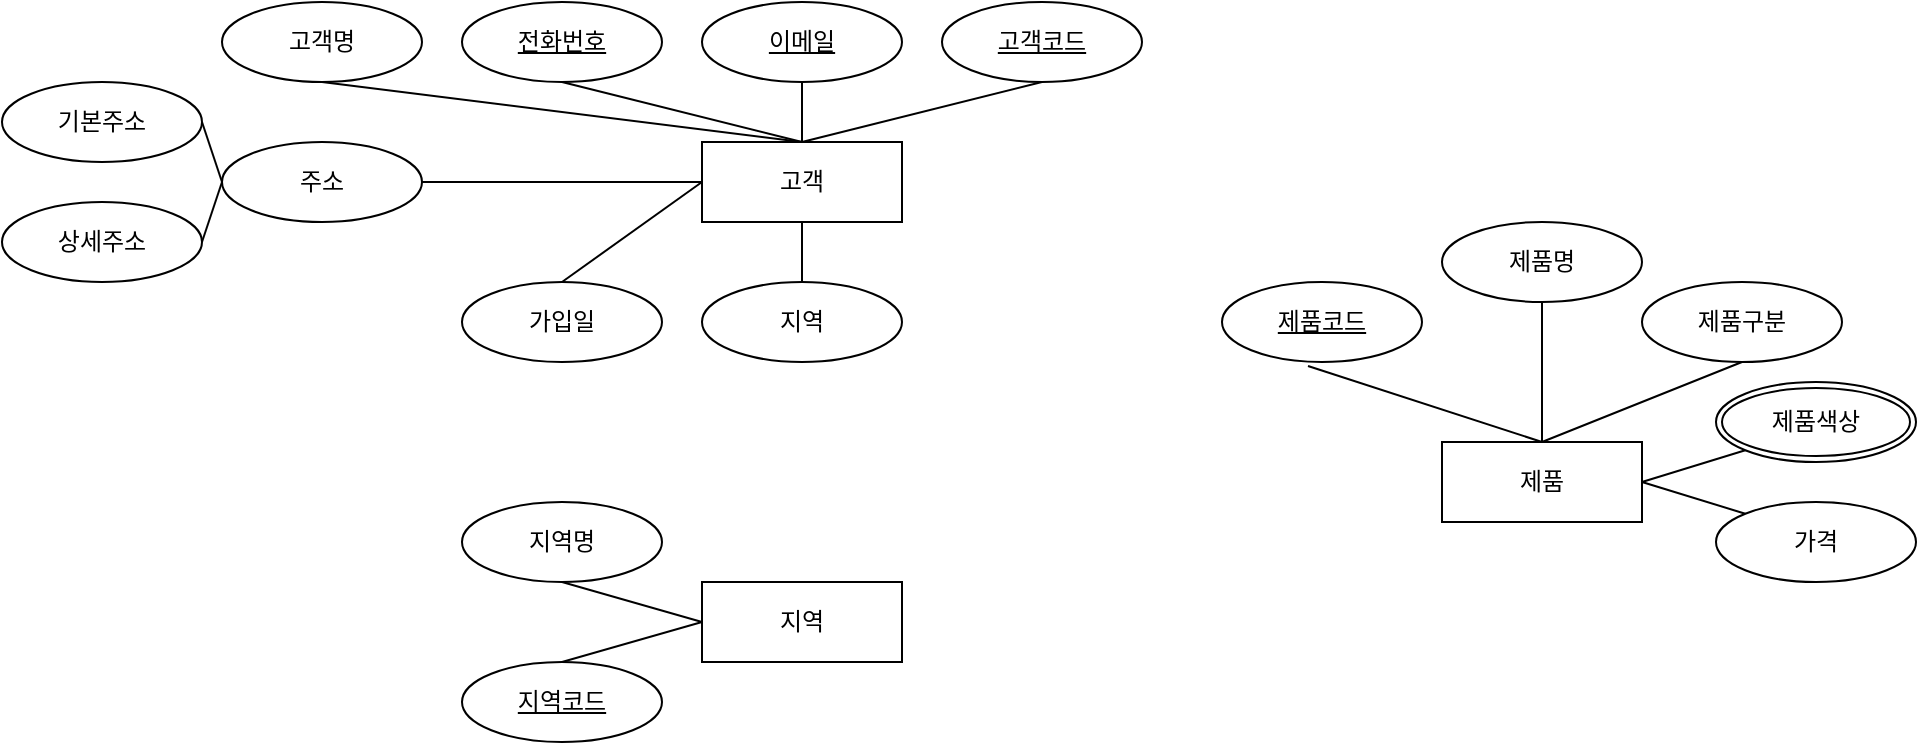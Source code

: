 <mxfile version="24.2.1" type="github">
  <diagram name="페이지-1" id="4f2HxUIin92CVmS7KvdH">
    <mxGraphModel dx="1221" dy="626" grid="1" gridSize="10" guides="1" tooltips="1" connect="1" arrows="1" fold="1" page="1" pageScale="1" pageWidth="827" pageHeight="1169" math="0" shadow="0">
      <root>
        <mxCell id="0" />
        <mxCell id="1" parent="0" />
        <mxCell id="rs7Ige5gMOSdoyyLUcrL-1" value="고객" style="whiteSpace=wrap;html=1;align=center;" vertex="1" parent="1">
          <mxGeometry x="360" y="300" width="100" height="40" as="geometry" />
        </mxCell>
        <mxCell id="rs7Ige5gMOSdoyyLUcrL-2" value="고객명" style="ellipse;whiteSpace=wrap;html=1;align=center;" vertex="1" parent="1">
          <mxGeometry x="120" y="230" width="100" height="40" as="geometry" />
        </mxCell>
        <mxCell id="rs7Ige5gMOSdoyyLUcrL-3" value="" style="endArrow=none;html=1;rounded=0;exitX=0.5;exitY=1;exitDx=0;exitDy=0;entryX=0.5;entryY=0;entryDx=0;entryDy=0;" edge="1" parent="1" source="rs7Ige5gMOSdoyyLUcrL-2" target="rs7Ige5gMOSdoyyLUcrL-1">
          <mxGeometry relative="1" as="geometry">
            <mxPoint x="330" y="320" as="sourcePoint" />
            <mxPoint x="400" y="300" as="targetPoint" />
          </mxGeometry>
        </mxCell>
        <mxCell id="rs7Ige5gMOSdoyyLUcrL-4" value="전화번호" style="ellipse;whiteSpace=wrap;html=1;align=center;fontStyle=4;" vertex="1" parent="1">
          <mxGeometry x="240" y="230" width="100" height="40" as="geometry" />
        </mxCell>
        <mxCell id="rs7Ige5gMOSdoyyLUcrL-5" value="" style="endArrow=none;html=1;rounded=0;exitX=0.5;exitY=1;exitDx=0;exitDy=0;entryX=0.5;entryY=0;entryDx=0;entryDy=0;" edge="1" parent="1" source="rs7Ige5gMOSdoyyLUcrL-4" target="rs7Ige5gMOSdoyyLUcrL-1">
          <mxGeometry relative="1" as="geometry">
            <mxPoint x="350" y="290" as="sourcePoint" />
            <mxPoint x="420" y="310" as="targetPoint" />
          </mxGeometry>
        </mxCell>
        <mxCell id="rs7Ige5gMOSdoyyLUcrL-6" value="이메일" style="ellipse;whiteSpace=wrap;html=1;align=center;fontStyle=4;" vertex="1" parent="1">
          <mxGeometry x="360" y="230" width="100" height="40" as="geometry" />
        </mxCell>
        <mxCell id="rs7Ige5gMOSdoyyLUcrL-7" value="" style="endArrow=none;html=1;rounded=0;exitX=0.5;exitY=1;exitDx=0;exitDy=0;entryX=0.5;entryY=0;entryDx=0;entryDy=0;" edge="1" parent="1" source="rs7Ige5gMOSdoyyLUcrL-6" target="rs7Ige5gMOSdoyyLUcrL-1">
          <mxGeometry relative="1" as="geometry">
            <mxPoint x="474" y="290" as="sourcePoint" />
            <mxPoint x="420" y="310" as="targetPoint" />
          </mxGeometry>
        </mxCell>
        <mxCell id="rs7Ige5gMOSdoyyLUcrL-8" value="고객코드" style="ellipse;whiteSpace=wrap;html=1;align=center;fontStyle=4;" vertex="1" parent="1">
          <mxGeometry x="480" y="230" width="100" height="40" as="geometry" />
        </mxCell>
        <mxCell id="rs7Ige5gMOSdoyyLUcrL-9" value="" style="endArrow=none;html=1;rounded=0;exitX=0.5;exitY=1;exitDx=0;exitDy=0;entryX=0.5;entryY=0;entryDx=0;entryDy=0;" edge="1" parent="1" source="rs7Ige5gMOSdoyyLUcrL-8" target="rs7Ige5gMOSdoyyLUcrL-1">
          <mxGeometry relative="1" as="geometry">
            <mxPoint x="475" y="284" as="sourcePoint" />
            <mxPoint x="420" y="310" as="targetPoint" />
          </mxGeometry>
        </mxCell>
        <mxCell id="rs7Ige5gMOSdoyyLUcrL-10" value="주소" style="ellipse;whiteSpace=wrap;html=1;align=center;" vertex="1" parent="1">
          <mxGeometry x="120" y="300" width="100" height="40" as="geometry" />
        </mxCell>
        <mxCell id="rs7Ige5gMOSdoyyLUcrL-11" value="" style="endArrow=none;html=1;rounded=0;exitX=1;exitY=0.5;exitDx=0;exitDy=0;entryX=0;entryY=0.5;entryDx=0;entryDy=0;" edge="1" parent="1" source="rs7Ige5gMOSdoyyLUcrL-10" target="rs7Ige5gMOSdoyyLUcrL-1">
          <mxGeometry relative="1" as="geometry">
            <mxPoint x="180" y="280" as="sourcePoint" />
            <mxPoint x="420" y="310" as="targetPoint" />
          </mxGeometry>
        </mxCell>
        <mxCell id="rs7Ige5gMOSdoyyLUcrL-12" value="기본주소" style="ellipse;whiteSpace=wrap;html=1;align=center;" vertex="1" parent="1">
          <mxGeometry x="10" y="270" width="100" height="40" as="geometry" />
        </mxCell>
        <mxCell id="rs7Ige5gMOSdoyyLUcrL-13" value="상세주소" style="ellipse;whiteSpace=wrap;html=1;align=center;" vertex="1" parent="1">
          <mxGeometry x="10" y="330" width="100" height="40" as="geometry" />
        </mxCell>
        <mxCell id="rs7Ige5gMOSdoyyLUcrL-14" value="" style="endArrow=none;html=1;rounded=0;exitX=1;exitY=0.5;exitDx=0;exitDy=0;entryX=0;entryY=0.5;entryDx=0;entryDy=0;" edge="1" parent="1" source="rs7Ige5gMOSdoyyLUcrL-12" target="rs7Ige5gMOSdoyyLUcrL-10">
          <mxGeometry relative="1" as="geometry">
            <mxPoint x="180" y="280" as="sourcePoint" />
            <mxPoint x="420" y="310" as="targetPoint" />
          </mxGeometry>
        </mxCell>
        <mxCell id="rs7Ige5gMOSdoyyLUcrL-15" value="" style="endArrow=none;html=1;rounded=0;exitX=0;exitY=0.5;exitDx=0;exitDy=0;entryX=1;entryY=0.5;entryDx=0;entryDy=0;" edge="1" parent="1" source="rs7Ige5gMOSdoyyLUcrL-10" target="rs7Ige5gMOSdoyyLUcrL-13">
          <mxGeometry relative="1" as="geometry">
            <mxPoint x="190" y="290" as="sourcePoint" />
            <mxPoint x="430" y="320" as="targetPoint" />
          </mxGeometry>
        </mxCell>
        <mxCell id="rs7Ige5gMOSdoyyLUcrL-16" value="가입일" style="ellipse;whiteSpace=wrap;html=1;align=center;" vertex="1" parent="1">
          <mxGeometry x="240" y="370" width="100" height="40" as="geometry" />
        </mxCell>
        <mxCell id="rs7Ige5gMOSdoyyLUcrL-17" value="" style="endArrow=none;html=1;rounded=0;exitX=0.5;exitY=0;exitDx=0;exitDy=0;entryX=0;entryY=0.5;entryDx=0;entryDy=0;" edge="1" parent="1" source="rs7Ige5gMOSdoyyLUcrL-16" target="rs7Ige5gMOSdoyyLUcrL-1">
          <mxGeometry relative="1" as="geometry">
            <mxPoint x="230" y="330" as="sourcePoint" />
            <mxPoint x="370" y="330" as="targetPoint" />
          </mxGeometry>
        </mxCell>
        <mxCell id="rs7Ige5gMOSdoyyLUcrL-18" value="지역" style="ellipse;whiteSpace=wrap;html=1;align=center;" vertex="1" parent="1">
          <mxGeometry x="360" y="370" width="100" height="40" as="geometry" />
        </mxCell>
        <mxCell id="rs7Ige5gMOSdoyyLUcrL-19" value="" style="endArrow=none;html=1;rounded=0;entryX=0.5;entryY=1;entryDx=0;entryDy=0;" edge="1" parent="1" source="rs7Ige5gMOSdoyyLUcrL-18" target="rs7Ige5gMOSdoyyLUcrL-1">
          <mxGeometry relative="1" as="geometry">
            <mxPoint x="300" y="380" as="sourcePoint" />
            <mxPoint x="370" y="330" as="targetPoint" />
          </mxGeometry>
        </mxCell>
        <mxCell id="rs7Ige5gMOSdoyyLUcrL-20" value="지역" style="whiteSpace=wrap;html=1;align=center;" vertex="1" parent="1">
          <mxGeometry x="360" y="520" width="100" height="40" as="geometry" />
        </mxCell>
        <mxCell id="rs7Ige5gMOSdoyyLUcrL-21" value="지역명" style="ellipse;whiteSpace=wrap;html=1;align=center;" vertex="1" parent="1">
          <mxGeometry x="240" y="480" width="100" height="40" as="geometry" />
        </mxCell>
        <mxCell id="rs7Ige5gMOSdoyyLUcrL-26" value="지역코드" style="ellipse;whiteSpace=wrap;html=1;align=center;fontStyle=4;" vertex="1" parent="1">
          <mxGeometry x="240" y="560" width="100" height="40" as="geometry" />
        </mxCell>
        <mxCell id="rs7Ige5gMOSdoyyLUcrL-27" value="" style="endArrow=none;html=1;rounded=0;exitX=0.5;exitY=1;exitDx=0;exitDy=0;entryX=0;entryY=0.5;entryDx=0;entryDy=0;" edge="1" parent="1" source="rs7Ige5gMOSdoyyLUcrL-21" target="rs7Ige5gMOSdoyyLUcrL-20">
          <mxGeometry relative="1" as="geometry">
            <mxPoint x="310" y="500" as="sourcePoint" />
            <mxPoint x="380" y="450" as="targetPoint" />
          </mxGeometry>
        </mxCell>
        <mxCell id="rs7Ige5gMOSdoyyLUcrL-28" value="" style="endArrow=none;html=1;rounded=0;exitX=0.5;exitY=0;exitDx=0;exitDy=0;entryX=0;entryY=0.5;entryDx=0;entryDy=0;" edge="1" parent="1" source="rs7Ige5gMOSdoyyLUcrL-26" target="rs7Ige5gMOSdoyyLUcrL-20">
          <mxGeometry relative="1" as="geometry">
            <mxPoint x="300" y="540" as="sourcePoint" />
            <mxPoint x="370" y="490" as="targetPoint" />
          </mxGeometry>
        </mxCell>
        <mxCell id="rs7Ige5gMOSdoyyLUcrL-29" value="제품" style="whiteSpace=wrap;html=1;align=center;" vertex="1" parent="1">
          <mxGeometry x="730" y="450" width="100" height="40" as="geometry" />
        </mxCell>
        <mxCell id="rs7Ige5gMOSdoyyLUcrL-30" value="가격" style="ellipse;whiteSpace=wrap;html=1;align=center;" vertex="1" parent="1">
          <mxGeometry x="867" y="480" width="100" height="40" as="geometry" />
        </mxCell>
        <mxCell id="rs7Ige5gMOSdoyyLUcrL-31" value="제품색상" style="ellipse;shape=doubleEllipse;margin=3;whiteSpace=wrap;html=1;align=center;" vertex="1" parent="1">
          <mxGeometry x="867" y="420" width="100" height="40" as="geometry" />
        </mxCell>
        <mxCell id="rs7Ige5gMOSdoyyLUcrL-32" value="제품명" style="ellipse;whiteSpace=wrap;html=1;align=center;" vertex="1" parent="1">
          <mxGeometry x="730" y="340" width="100" height="40" as="geometry" />
        </mxCell>
        <mxCell id="rs7Ige5gMOSdoyyLUcrL-33" value="제품구분" style="ellipse;whiteSpace=wrap;html=1;align=center;" vertex="1" parent="1">
          <mxGeometry x="830" y="370" width="100" height="40" as="geometry" />
        </mxCell>
        <mxCell id="rs7Ige5gMOSdoyyLUcrL-36" value="제품코드" style="ellipse;whiteSpace=wrap;html=1;align=center;fontStyle=4;" vertex="1" parent="1">
          <mxGeometry x="620" y="370" width="100" height="40" as="geometry" />
        </mxCell>
        <mxCell id="rs7Ige5gMOSdoyyLUcrL-38" value="" style="endArrow=none;html=1;rounded=0;exitX=0.5;exitY=1;exitDx=0;exitDy=0;entryX=0.5;entryY=0;entryDx=0;entryDy=0;" edge="1" parent="1" source="rs7Ige5gMOSdoyyLUcrL-32" target="rs7Ige5gMOSdoyyLUcrL-29">
          <mxGeometry relative="1" as="geometry">
            <mxPoint x="810" y="410" as="sourcePoint" />
            <mxPoint x="690" y="440" as="targetPoint" />
          </mxGeometry>
        </mxCell>
        <mxCell id="rs7Ige5gMOSdoyyLUcrL-39" value="" style="endArrow=none;html=1;rounded=0;exitX=0.5;exitY=1;exitDx=0;exitDy=0;entryX=0.5;entryY=0;entryDx=0;entryDy=0;" edge="1" parent="1" source="rs7Ige5gMOSdoyyLUcrL-33" target="rs7Ige5gMOSdoyyLUcrL-29">
          <mxGeometry relative="1" as="geometry">
            <mxPoint x="790" y="390" as="sourcePoint" />
            <mxPoint x="790" y="460" as="targetPoint" />
          </mxGeometry>
        </mxCell>
        <mxCell id="rs7Ige5gMOSdoyyLUcrL-40" value="" style="endArrow=none;html=1;rounded=0;exitX=0;exitY=1;exitDx=0;exitDy=0;" edge="1" parent="1" source="rs7Ige5gMOSdoyyLUcrL-31">
          <mxGeometry relative="1" as="geometry">
            <mxPoint x="800" y="400" as="sourcePoint" />
            <mxPoint x="830" y="470" as="targetPoint" />
          </mxGeometry>
        </mxCell>
        <mxCell id="rs7Ige5gMOSdoyyLUcrL-41" value="" style="endArrow=none;html=1;rounded=0;exitX=0;exitY=0;exitDx=0;exitDy=0;entryX=1;entryY=0.5;entryDx=0;entryDy=0;" edge="1" parent="1" source="rs7Ige5gMOSdoyyLUcrL-30" target="rs7Ige5gMOSdoyyLUcrL-29">
          <mxGeometry relative="1" as="geometry">
            <mxPoint x="810" y="410" as="sourcePoint" />
            <mxPoint x="810" y="480" as="targetPoint" />
          </mxGeometry>
        </mxCell>
        <mxCell id="rs7Ige5gMOSdoyyLUcrL-44" value="" style="endArrow=none;html=1;rounded=0;exitX=0.43;exitY=1.05;exitDx=0;exitDy=0;entryX=0.5;entryY=0;entryDx=0;entryDy=0;exitPerimeter=0;" edge="1" parent="1" source="rs7Ige5gMOSdoyyLUcrL-36" target="rs7Ige5gMOSdoyyLUcrL-29">
          <mxGeometry relative="1" as="geometry">
            <mxPoint x="820" y="420" as="sourcePoint" />
            <mxPoint x="820" y="490" as="targetPoint" />
          </mxGeometry>
        </mxCell>
      </root>
    </mxGraphModel>
  </diagram>
</mxfile>
